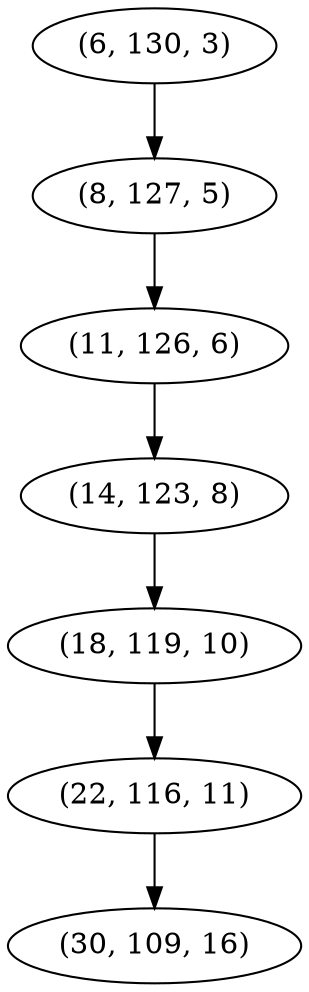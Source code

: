 digraph tree {
    "(6, 130, 3)";
    "(8, 127, 5)";
    "(11, 126, 6)";
    "(14, 123, 8)";
    "(18, 119, 10)";
    "(22, 116, 11)";
    "(30, 109, 16)";
    "(6, 130, 3)" -> "(8, 127, 5)";
    "(8, 127, 5)" -> "(11, 126, 6)";
    "(11, 126, 6)" -> "(14, 123, 8)";
    "(14, 123, 8)" -> "(18, 119, 10)";
    "(18, 119, 10)" -> "(22, 116, 11)";
    "(22, 116, 11)" -> "(30, 109, 16)";
}
